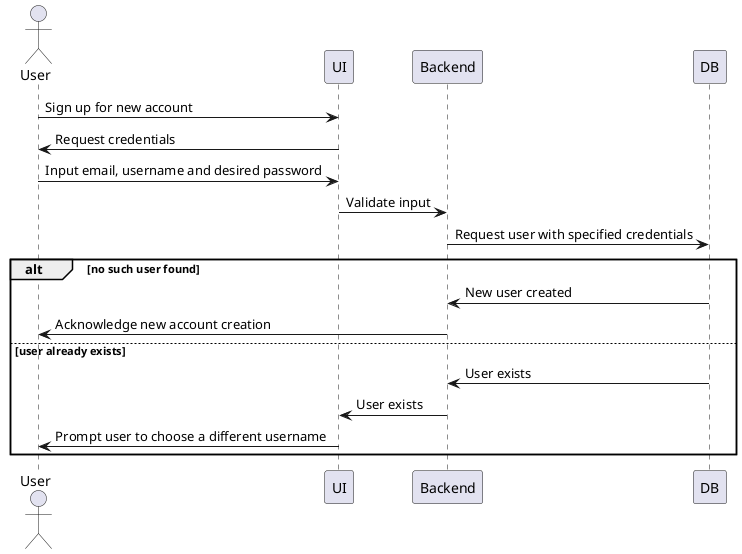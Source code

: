 @startuml
Actor User as User
User -> UI: Sign up for new account
UI -> User: Request credentials
User -> UI: Input email, username and desired password
UI -> Backend: Validate input
Backend -> DB: Request user with specified credentials
alt no such user found
        DB -> Backend: New user created
        Backend -> User: Acknowledge new account creation
else user already exists
        DB -> Backend: User exists
        Backend -> UI: User exists
        UI -> User: Prompt user to choose a different username
end
@enduml
